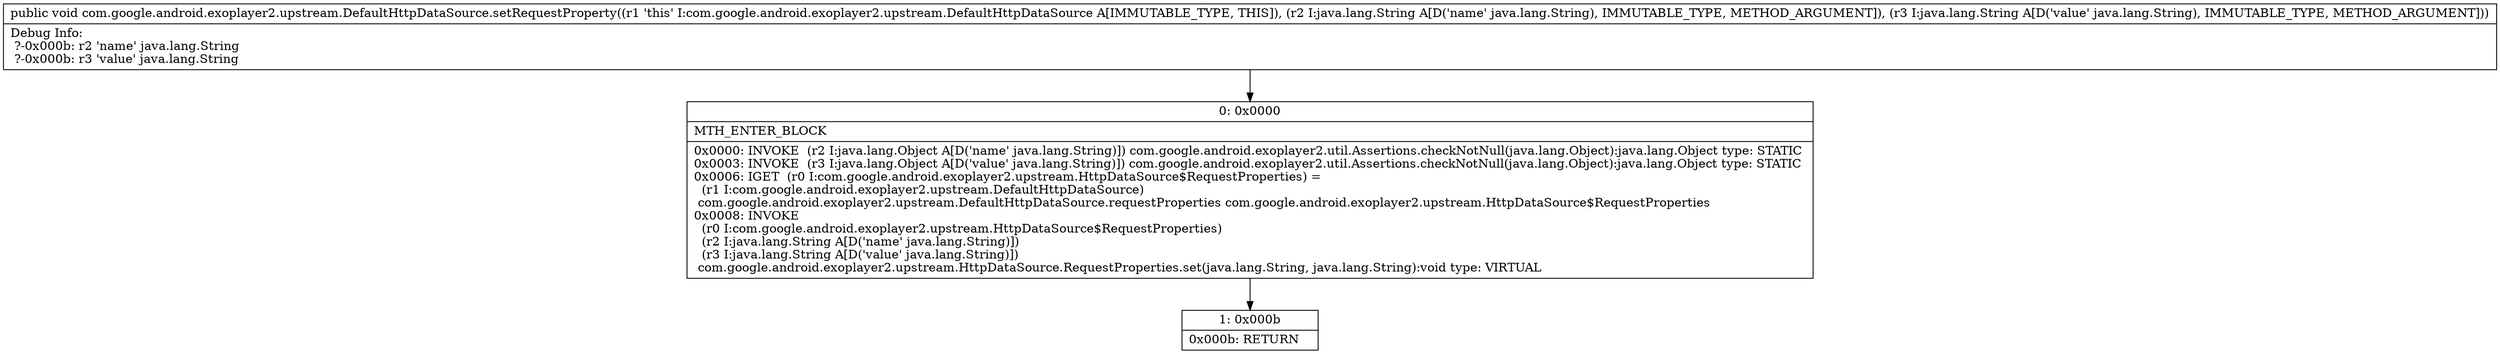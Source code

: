 digraph "CFG forcom.google.android.exoplayer2.upstream.DefaultHttpDataSource.setRequestProperty(Ljava\/lang\/String;Ljava\/lang\/String;)V" {
Node_0 [shape=record,label="{0\:\ 0x0000|MTH_ENTER_BLOCK\l|0x0000: INVOKE  (r2 I:java.lang.Object A[D('name' java.lang.String)]) com.google.android.exoplayer2.util.Assertions.checkNotNull(java.lang.Object):java.lang.Object type: STATIC \l0x0003: INVOKE  (r3 I:java.lang.Object A[D('value' java.lang.String)]) com.google.android.exoplayer2.util.Assertions.checkNotNull(java.lang.Object):java.lang.Object type: STATIC \l0x0006: IGET  (r0 I:com.google.android.exoplayer2.upstream.HttpDataSource$RequestProperties) = \l  (r1 I:com.google.android.exoplayer2.upstream.DefaultHttpDataSource)\l com.google.android.exoplayer2.upstream.DefaultHttpDataSource.requestProperties com.google.android.exoplayer2.upstream.HttpDataSource$RequestProperties \l0x0008: INVOKE  \l  (r0 I:com.google.android.exoplayer2.upstream.HttpDataSource$RequestProperties)\l  (r2 I:java.lang.String A[D('name' java.lang.String)])\l  (r3 I:java.lang.String A[D('value' java.lang.String)])\l com.google.android.exoplayer2.upstream.HttpDataSource.RequestProperties.set(java.lang.String, java.lang.String):void type: VIRTUAL \l}"];
Node_1 [shape=record,label="{1\:\ 0x000b|0x000b: RETURN   \l}"];
MethodNode[shape=record,label="{public void com.google.android.exoplayer2.upstream.DefaultHttpDataSource.setRequestProperty((r1 'this' I:com.google.android.exoplayer2.upstream.DefaultHttpDataSource A[IMMUTABLE_TYPE, THIS]), (r2 I:java.lang.String A[D('name' java.lang.String), IMMUTABLE_TYPE, METHOD_ARGUMENT]), (r3 I:java.lang.String A[D('value' java.lang.String), IMMUTABLE_TYPE, METHOD_ARGUMENT]))  | Debug Info:\l  ?\-0x000b: r2 'name' java.lang.String\l  ?\-0x000b: r3 'value' java.lang.String\l}"];
MethodNode -> Node_0;
Node_0 -> Node_1;
}


